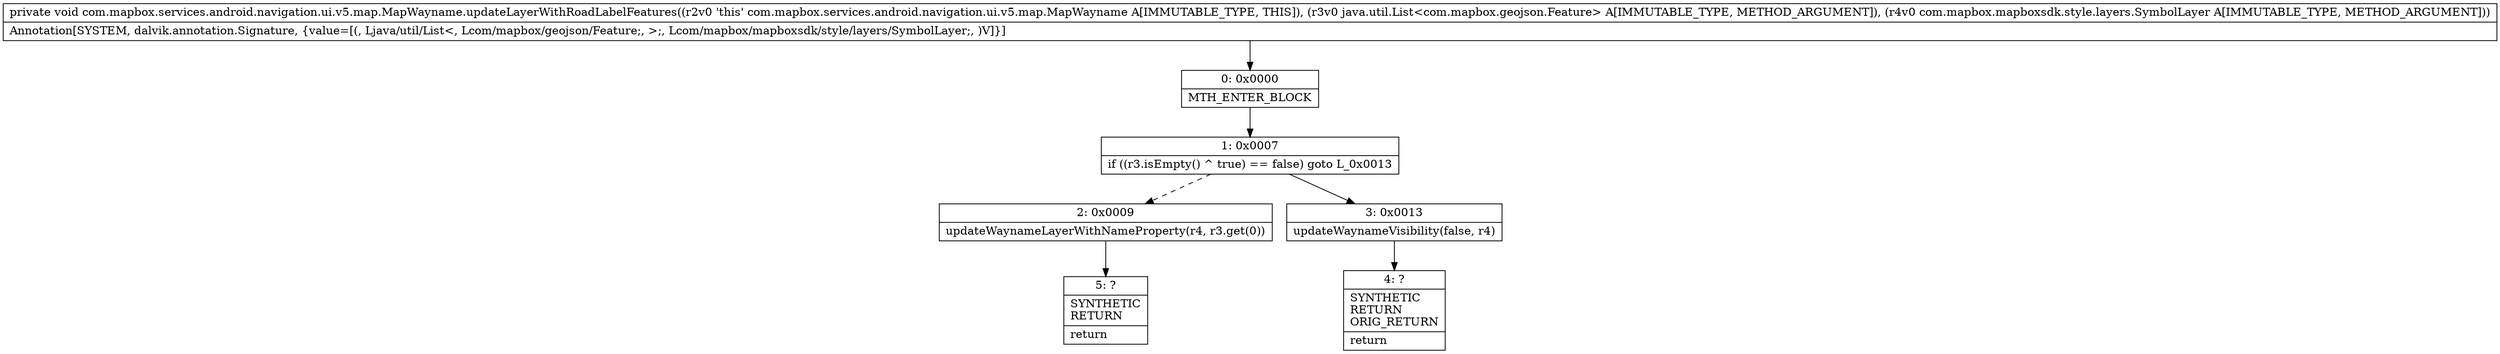 digraph "CFG forcom.mapbox.services.android.navigation.ui.v5.map.MapWayname.updateLayerWithRoadLabelFeatures(Ljava\/util\/List;Lcom\/mapbox\/mapboxsdk\/style\/layers\/SymbolLayer;)V" {
Node_0 [shape=record,label="{0\:\ 0x0000|MTH_ENTER_BLOCK\l}"];
Node_1 [shape=record,label="{1\:\ 0x0007|if ((r3.isEmpty() ^ true) == false) goto L_0x0013\l}"];
Node_2 [shape=record,label="{2\:\ 0x0009|updateWaynameLayerWithNameProperty(r4, r3.get(0))\l}"];
Node_3 [shape=record,label="{3\:\ 0x0013|updateWaynameVisibility(false, r4)\l}"];
Node_4 [shape=record,label="{4\:\ ?|SYNTHETIC\lRETURN\lORIG_RETURN\l|return\l}"];
Node_5 [shape=record,label="{5\:\ ?|SYNTHETIC\lRETURN\l|return\l}"];
MethodNode[shape=record,label="{private void com.mapbox.services.android.navigation.ui.v5.map.MapWayname.updateLayerWithRoadLabelFeatures((r2v0 'this' com.mapbox.services.android.navigation.ui.v5.map.MapWayname A[IMMUTABLE_TYPE, THIS]), (r3v0 java.util.List\<com.mapbox.geojson.Feature\> A[IMMUTABLE_TYPE, METHOD_ARGUMENT]), (r4v0 com.mapbox.mapboxsdk.style.layers.SymbolLayer A[IMMUTABLE_TYPE, METHOD_ARGUMENT]))  | Annotation[SYSTEM, dalvik.annotation.Signature, \{value=[(, Ljava\/util\/List\<, Lcom\/mapbox\/geojson\/Feature;, \>;, Lcom\/mapbox\/mapboxsdk\/style\/layers\/SymbolLayer;, )V]\}]\l}"];
MethodNode -> Node_0;
Node_0 -> Node_1;
Node_1 -> Node_2[style=dashed];
Node_1 -> Node_3;
Node_2 -> Node_5;
Node_3 -> Node_4;
}

